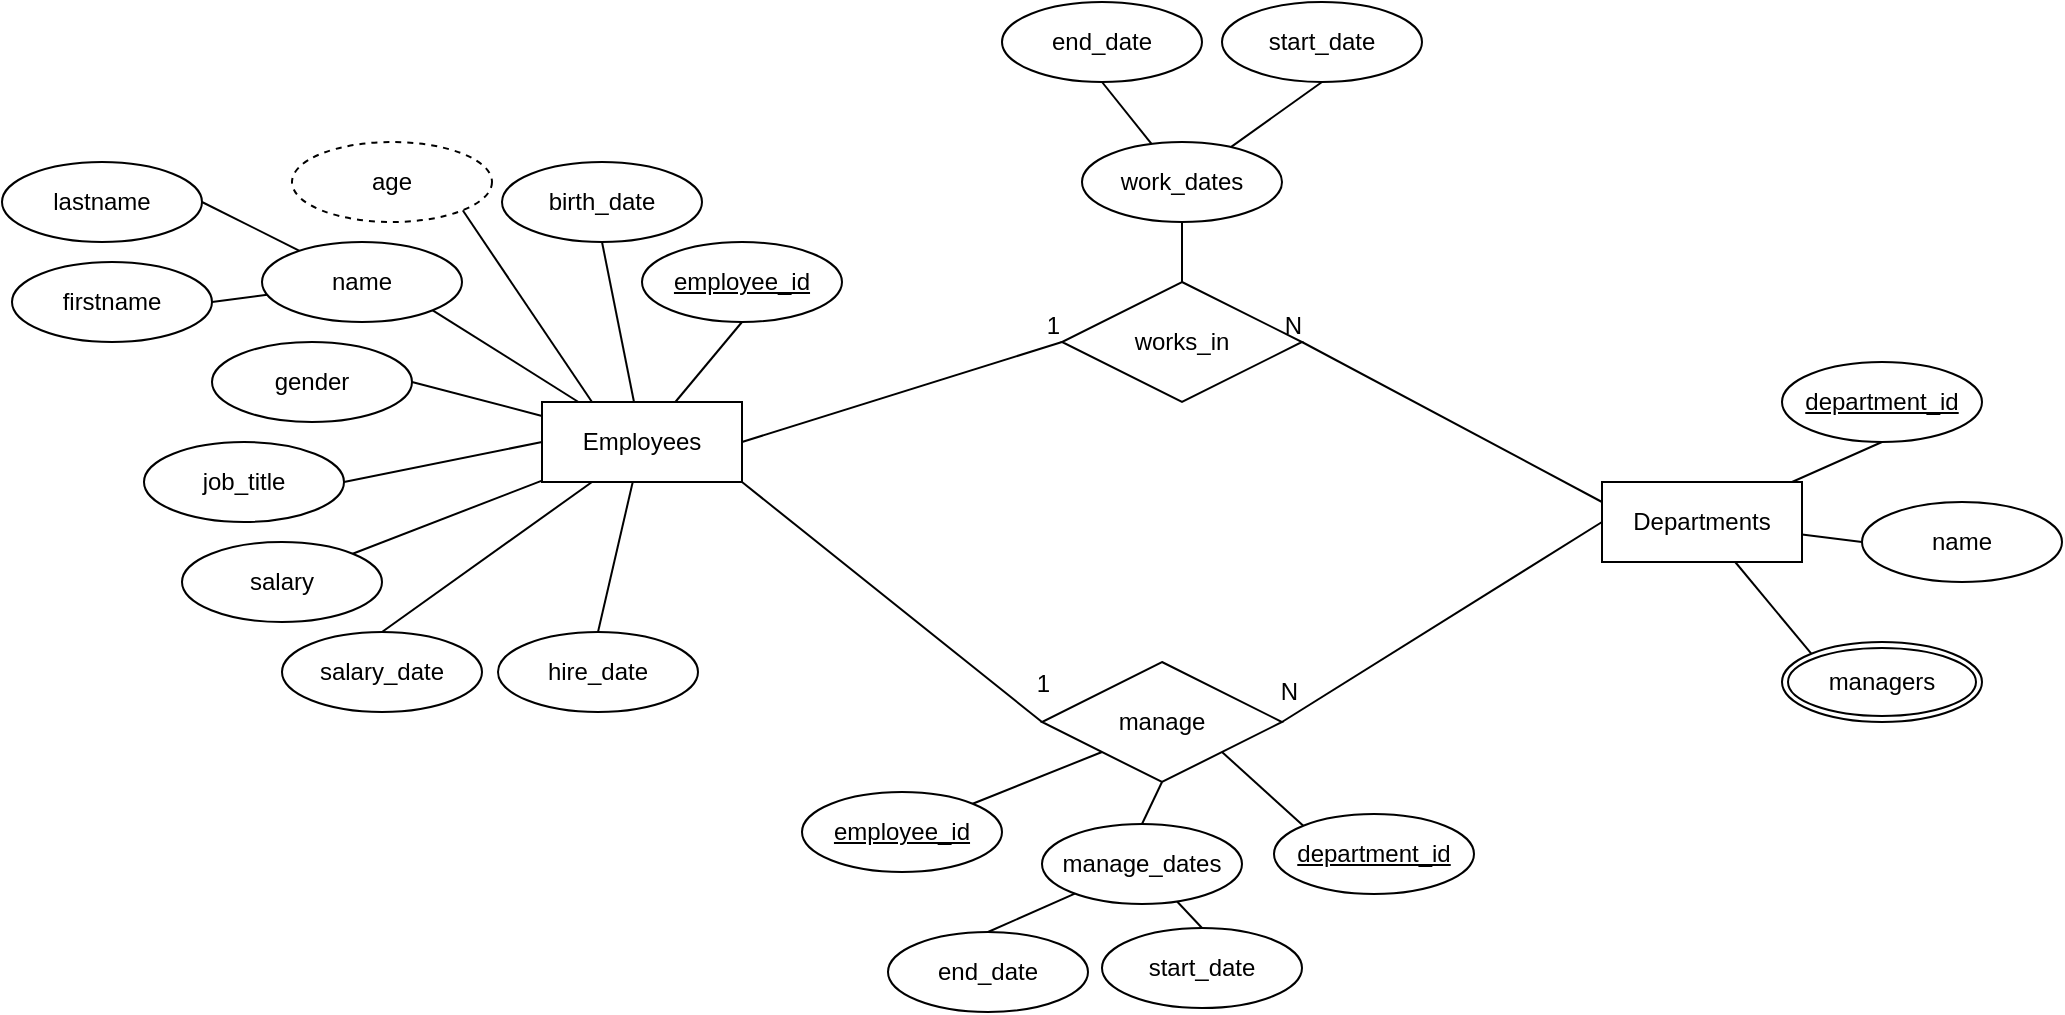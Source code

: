 <mxfile version="20.3.0" type="device"><diagram id="R2lEEEUBdFMjLlhIrx00" name="Page-1"><mxGraphModel dx="1053" dy="641" grid="0" gridSize="10" guides="1" tooltips="1" connect="1" arrows="1" fold="1" page="0" pageScale="1" pageWidth="850" pageHeight="1100" background="none" math="0" shadow="0" extFonts="Permanent Marker^https://fonts.googleapis.com/css?family=Permanent+Marker"><root><mxCell id="0"/><mxCell id="1" parent="0"/><mxCell id="q24Nrw4Vm7ib_FQOutk3-1" style="rounded=0;orthogonalLoop=1;jettySize=auto;html=1;entryX=0.5;entryY=1;entryDx=0;entryDy=0;endArrow=none;endFill=0;" parent="1" source="q24Nrw4Vm7ib_FQOutk3-8" target="q24Nrw4Vm7ib_FQOutk3-9" edge="1"><mxGeometry relative="1" as="geometry"/></mxCell><mxCell id="q24Nrw4Vm7ib_FQOutk3-2" style="edgeStyle=none;rounded=0;orthogonalLoop=1;jettySize=auto;html=1;entryX=0.5;entryY=1;entryDx=0;entryDy=0;endArrow=none;endFill=0;" parent="1" source="q24Nrw4Vm7ib_FQOutk3-8" target="q24Nrw4Vm7ib_FQOutk3-10" edge="1"><mxGeometry relative="1" as="geometry"/></mxCell><mxCell id="q24Nrw4Vm7ib_FQOutk3-3" style="edgeStyle=none;rounded=0;orthogonalLoop=1;jettySize=auto;html=1;entryX=1;entryY=1;entryDx=0;entryDy=0;endArrow=none;endFill=0;" parent="1" source="q24Nrw4Vm7ib_FQOutk3-8" target="q24Nrw4Vm7ib_FQOutk3-13" edge="1"><mxGeometry relative="1" as="geometry"/></mxCell><mxCell id="q24Nrw4Vm7ib_FQOutk3-4" style="edgeStyle=none;rounded=0;orthogonalLoop=1;jettySize=auto;html=1;entryX=1;entryY=0.5;entryDx=0;entryDy=0;endArrow=none;endFill=0;" parent="1" source="q24Nrw4Vm7ib_FQOutk3-8" target="q24Nrw4Vm7ib_FQOutk3-14" edge="1"><mxGeometry relative="1" as="geometry"/></mxCell><mxCell id="q24Nrw4Vm7ib_FQOutk3-5" style="edgeStyle=none;rounded=0;orthogonalLoop=1;jettySize=auto;html=1;entryX=1;entryY=0;entryDx=0;entryDy=0;endArrow=none;endFill=0;" parent="1" source="q24Nrw4Vm7ib_FQOutk3-8" target="q24Nrw4Vm7ib_FQOutk3-15" edge="1"><mxGeometry relative="1" as="geometry"/></mxCell><mxCell id="q24Nrw4Vm7ib_FQOutk3-6" style="edgeStyle=none;rounded=0;orthogonalLoop=1;jettySize=auto;html=1;entryX=0.5;entryY=0;entryDx=0;entryDy=0;endArrow=none;endFill=0;" parent="1" source="q24Nrw4Vm7ib_FQOutk3-8" target="q24Nrw4Vm7ib_FQOutk3-16" edge="1"><mxGeometry relative="1" as="geometry"/></mxCell><mxCell id="q24Nrw4Vm7ib_FQOutk3-7" style="edgeStyle=none;rounded=0;orthogonalLoop=1;jettySize=auto;html=1;exitX=0.25;exitY=0;exitDx=0;exitDy=0;entryX=1;entryY=1;entryDx=0;entryDy=0;endArrow=none;endFill=0;" parent="1" source="q24Nrw4Vm7ib_FQOutk3-8" target="q24Nrw4Vm7ib_FQOutk3-19" edge="1"><mxGeometry relative="1" as="geometry"/></mxCell><mxCell id="q24Nrw4Vm7ib_FQOutk3-8" value="Employees" style="whiteSpace=wrap;html=1;align=center;" parent="1" vertex="1"><mxGeometry x="280" y="220" width="100" height="40" as="geometry"/></mxCell><mxCell id="q24Nrw4Vm7ib_FQOutk3-9" value="employee_id" style="ellipse;whiteSpace=wrap;html=1;align=center;fontStyle=4;" parent="1" vertex="1"><mxGeometry x="330" y="140" width="100" height="40" as="geometry"/></mxCell><mxCell id="q24Nrw4Vm7ib_FQOutk3-10" value="birth_date" style="ellipse;whiteSpace=wrap;html=1;align=center;" parent="1" vertex="1"><mxGeometry x="260" y="100" width="100" height="40" as="geometry"/></mxCell><mxCell id="q24Nrw4Vm7ib_FQOutk3-11" style="edgeStyle=none;rounded=0;orthogonalLoop=1;jettySize=auto;html=1;entryX=1;entryY=0.5;entryDx=0;entryDy=0;endArrow=none;endFill=0;" parent="1" source="q24Nrw4Vm7ib_FQOutk3-13" target="q24Nrw4Vm7ib_FQOutk3-17" edge="1"><mxGeometry relative="1" as="geometry"/></mxCell><mxCell id="q24Nrw4Vm7ib_FQOutk3-12" style="edgeStyle=none;rounded=0;orthogonalLoop=1;jettySize=auto;html=1;entryX=1;entryY=0.5;entryDx=0;entryDy=0;endArrow=none;endFill=0;" parent="1" source="q24Nrw4Vm7ib_FQOutk3-13" target="q24Nrw4Vm7ib_FQOutk3-18" edge="1"><mxGeometry relative="1" as="geometry"/></mxCell><mxCell id="q24Nrw4Vm7ib_FQOutk3-13" value="name" style="ellipse;whiteSpace=wrap;html=1;align=center;" parent="1" vertex="1"><mxGeometry x="140" y="140" width="100" height="40" as="geometry"/></mxCell><mxCell id="q24Nrw4Vm7ib_FQOutk3-14" value="gender" style="ellipse;whiteSpace=wrap;html=1;align=center;" parent="1" vertex="1"><mxGeometry x="115" y="190" width="100" height="40" as="geometry"/></mxCell><mxCell id="q24Nrw4Vm7ib_FQOutk3-15" value="salary" style="ellipse;whiteSpace=wrap;html=1;align=center;" parent="1" vertex="1"><mxGeometry x="100" y="290" width="100" height="40" as="geometry"/></mxCell><mxCell id="q24Nrw4Vm7ib_FQOutk3-16" value="hire_date" style="ellipse;whiteSpace=wrap;html=1;align=center;" parent="1" vertex="1"><mxGeometry x="258" y="335" width="100" height="40" as="geometry"/></mxCell><mxCell id="q24Nrw4Vm7ib_FQOutk3-17" value="lastname" style="ellipse;whiteSpace=wrap;html=1;align=center;" parent="1" vertex="1"><mxGeometry x="10" y="100" width="100" height="40" as="geometry"/></mxCell><mxCell id="q24Nrw4Vm7ib_FQOutk3-18" value="firstname" style="ellipse;whiteSpace=wrap;html=1;align=center;" parent="1" vertex="1"><mxGeometry x="15" y="150" width="100" height="40" as="geometry"/></mxCell><mxCell id="q24Nrw4Vm7ib_FQOutk3-19" value="age" style="ellipse;whiteSpace=wrap;html=1;align=center;dashed=1;" parent="1" vertex="1"><mxGeometry x="155" y="90" width="100" height="40" as="geometry"/></mxCell><mxCell id="q24Nrw4Vm7ib_FQOutk3-20" style="edgeStyle=none;rounded=0;orthogonalLoop=1;jettySize=auto;html=1;exitX=1;exitY=0.5;exitDx=0;exitDy=0;entryX=0;entryY=0.5;entryDx=0;entryDy=0;endArrow=none;endFill=0;" parent="1" source="q24Nrw4Vm7ib_FQOutk3-172" target="q24Nrw4Vm7ib_FQOutk3-8" edge="1"><mxGeometry relative="1" as="geometry"><mxPoint x="190" y="260.0" as="sourcePoint"/></mxGeometry></mxCell><mxCell id="q24Nrw4Vm7ib_FQOutk3-23" value="" style="endArrow=none;html=1;rounded=0;entryX=0;entryY=0.5;entryDx=0;entryDy=0;exitX=1;exitY=1;exitDx=0;exitDy=0;" parent="1" source="q24Nrw4Vm7ib_FQOutk3-8" target="q24Nrw4Vm7ib_FQOutk3-22" edge="1"><mxGeometry relative="1" as="geometry"><mxPoint x="390" y="250" as="sourcePoint"/><mxPoint x="470" y="250" as="targetPoint"/></mxGeometry></mxCell><mxCell id="q24Nrw4Vm7ib_FQOutk3-24" value="1" style="resizable=0;html=1;align=right;verticalAlign=bottom;" parent="q24Nrw4Vm7ib_FQOutk3-23" connectable="0" vertex="1"><mxGeometry x="1" relative="1" as="geometry"><mxPoint x="5" y="-10" as="offset"/></mxGeometry></mxCell><mxCell id="q24Nrw4Vm7ib_FQOutk3-30" style="edgeStyle=none;rounded=0;orthogonalLoop=1;jettySize=auto;html=1;entryX=0;entryY=0.5;entryDx=0;entryDy=0;endArrow=none;endFill=0;" parent="1" source="q24Nrw4Vm7ib_FQOutk3-33" target="q24Nrw4Vm7ib_FQOutk3-34" edge="1"><mxGeometry relative="1" as="geometry"/></mxCell><mxCell id="q24Nrw4Vm7ib_FQOutk3-31" style="edgeStyle=none;rounded=0;orthogonalLoop=1;jettySize=auto;html=1;entryX=0.5;entryY=1;entryDx=0;entryDy=0;endArrow=none;endFill=0;" parent="1" source="q24Nrw4Vm7ib_FQOutk3-33" target="q24Nrw4Vm7ib_FQOutk3-35" edge="1"><mxGeometry relative="1" as="geometry"/></mxCell><mxCell id="q24Nrw4Vm7ib_FQOutk3-32" style="edgeStyle=none;rounded=0;orthogonalLoop=1;jettySize=auto;html=1;entryX=0;entryY=0;entryDx=0;entryDy=0;endArrow=none;endFill=0;" parent="1" source="q24Nrw4Vm7ib_FQOutk3-33" target="q24Nrw4Vm7ib_FQOutk3-36" edge="1"><mxGeometry relative="1" as="geometry"/></mxCell><mxCell id="q24Nrw4Vm7ib_FQOutk3-33" value="Departments" style="whiteSpace=wrap;html=1;align=center;" parent="1" vertex="1"><mxGeometry x="810" y="260" width="100" height="40" as="geometry"/></mxCell><mxCell id="q24Nrw4Vm7ib_FQOutk3-34" value="name" style="ellipse;whiteSpace=wrap;html=1;align=center;" parent="1" vertex="1"><mxGeometry x="940" y="270" width="100" height="40" as="geometry"/></mxCell><mxCell id="q24Nrw4Vm7ib_FQOutk3-35" value="department_id" style="ellipse;whiteSpace=wrap;html=1;align=center;fontStyle=4;" parent="1" vertex="1"><mxGeometry x="900" y="200" width="100" height="40" as="geometry"/></mxCell><mxCell id="q24Nrw4Vm7ib_FQOutk3-36" value="managers" style="ellipse;shape=doubleEllipse;margin=3;whiteSpace=wrap;html=1;align=center;" parent="1" vertex="1"><mxGeometry x="900" y="340" width="100" height="40" as="geometry"/></mxCell><mxCell id="q24Nrw4Vm7ib_FQOutk3-27" value="" style="endArrow=none;html=1;rounded=0;entryX=1;entryY=0.5;entryDx=0;entryDy=0;exitX=0;exitY=0.5;exitDx=0;exitDy=0;" parent="1" source="q24Nrw4Vm7ib_FQOutk3-33" target="q24Nrw4Vm7ib_FQOutk3-22" edge="1"><mxGeometry relative="1" as="geometry"><mxPoint x="690" y="250" as="sourcePoint"/><mxPoint x="670" y="260" as="targetPoint"/></mxGeometry></mxCell><mxCell id="q24Nrw4Vm7ib_FQOutk3-28" value="N" style="resizable=0;html=1;align=right;verticalAlign=bottom;" parent="q24Nrw4Vm7ib_FQOutk3-27" connectable="0" vertex="1"><mxGeometry x="1" relative="1" as="geometry"><mxPoint x="8" y="-6" as="offset"/></mxGeometry></mxCell><mxCell id="q24Nrw4Vm7ib_FQOutk3-41" style="edgeStyle=none;rounded=0;orthogonalLoop=1;jettySize=auto;html=1;entryX=0.5;entryY=0;entryDx=0;entryDy=0;endArrow=none;endFill=0;" parent="1" source="q24Nrw4Vm7ib_FQOutk3-43" target="q24Nrw4Vm7ib_FQOutk3-44" edge="1"><mxGeometry relative="1" as="geometry"/></mxCell><mxCell id="q24Nrw4Vm7ib_FQOutk3-42" style="edgeStyle=none;rounded=0;orthogonalLoop=1;jettySize=auto;html=1;entryX=0.5;entryY=0;entryDx=0;entryDy=0;endArrow=none;endFill=0;" parent="1" source="q24Nrw4Vm7ib_FQOutk3-43" target="q24Nrw4Vm7ib_FQOutk3-45" edge="1"><mxGeometry relative="1" as="geometry"/></mxCell><mxCell id="q24Nrw4Vm7ib_FQOutk3-46" style="rounded=0;orthogonalLoop=1;jettySize=auto;html=1;exitX=0.5;exitY=0;exitDx=0;exitDy=0;entryX=0.5;entryY=1;entryDx=0;entryDy=0;endArrow=none;endFill=0;" parent="1" source="q24Nrw4Vm7ib_FQOutk3-43" target="q24Nrw4Vm7ib_FQOutk3-22" edge="1"><mxGeometry relative="1" as="geometry"/></mxCell><mxCell id="q24Nrw4Vm7ib_FQOutk3-43" value="manage_dates" style="ellipse;whiteSpace=wrap;html=1;align=center;" parent="1" vertex="1"><mxGeometry x="530" y="431" width="100" height="40" as="geometry"/></mxCell><mxCell id="q24Nrw4Vm7ib_FQOutk3-44" value="start_date" style="ellipse;whiteSpace=wrap;html=1;align=center;" parent="1" vertex="1"><mxGeometry x="560" y="483" width="100" height="40" as="geometry"/></mxCell><mxCell id="q24Nrw4Vm7ib_FQOutk3-45" value="end_date" style="ellipse;whiteSpace=wrap;html=1;align=center;" parent="1" vertex="1"><mxGeometry x="453" y="485" width="100" height="40" as="geometry"/></mxCell><mxCell id="q24Nrw4Vm7ib_FQOutk3-66" style="edgeStyle=none;rounded=0;orthogonalLoop=1;jettySize=auto;html=1;exitX=1;exitY=1;exitDx=0;exitDy=0;entryX=0;entryY=0;entryDx=0;entryDy=0;endArrow=none;endFill=0;" parent="1" source="q24Nrw4Vm7ib_FQOutk3-22" target="q24Nrw4Vm7ib_FQOutk3-86" edge="1"><mxGeometry relative="1" as="geometry"><mxPoint x="664.645" y="425.858" as="targetPoint"/></mxGeometry></mxCell><mxCell id="q24Nrw4Vm7ib_FQOutk3-22" value="manage" style="shape=rhombus;perimeter=rhombusPerimeter;whiteSpace=wrap;html=1;align=center;" parent="1" vertex="1"><mxGeometry x="530" y="350" width="120" height="60" as="geometry"/></mxCell><mxCell id="q24Nrw4Vm7ib_FQOutk3-52" value="" style="endArrow=none;html=1;rounded=0;entryX=0;entryY=0.5;entryDx=0;entryDy=0;exitX=1;exitY=0.5;exitDx=0;exitDy=0;" parent="1" source="q24Nrw4Vm7ib_FQOutk3-8" target="q24Nrw4Vm7ib_FQOutk3-56" edge="1"><mxGeometry relative="1" as="geometry"><mxPoint x="340" y="50.0" as="sourcePoint"/><mxPoint x="470" y="120" as="targetPoint"/></mxGeometry></mxCell><mxCell id="q24Nrw4Vm7ib_FQOutk3-53" value="1" style="resizable=0;html=1;align=right;verticalAlign=bottom;" parent="q24Nrw4Vm7ib_FQOutk3-52" connectable="0" vertex="1"><mxGeometry x="1" relative="1" as="geometry"/></mxCell><mxCell id="q24Nrw4Vm7ib_FQOutk3-54" value="" style="endArrow=none;html=1;rounded=0;entryX=1;entryY=0.5;entryDx=0;entryDy=0;exitX=0;exitY=0.25;exitDx=0;exitDy=0;" parent="1" source="q24Nrw4Vm7ib_FQOutk3-33" target="q24Nrw4Vm7ib_FQOutk3-56" edge="1"><mxGeometry relative="1" as="geometry"><mxPoint x="760" y="80.0" as="sourcePoint"/><mxPoint x="670" y="130" as="targetPoint"/></mxGeometry></mxCell><mxCell id="q24Nrw4Vm7ib_FQOutk3-55" value="N" style="resizable=0;html=1;align=right;verticalAlign=bottom;" parent="q24Nrw4Vm7ib_FQOutk3-54" connectable="0" vertex="1"><mxGeometry x="1" relative="1" as="geometry"/></mxCell><mxCell id="q24Nrw4Vm7ib_FQOutk3-56" value="works_in" style="shape=rhombus;perimeter=rhombusPerimeter;whiteSpace=wrap;html=1;align=center;" parent="1" vertex="1"><mxGeometry x="540" y="160" width="120" height="60" as="geometry"/></mxCell><mxCell id="q24Nrw4Vm7ib_FQOutk3-57" style="edgeStyle=none;rounded=0;orthogonalLoop=1;jettySize=auto;html=1;entryX=0.5;entryY=1;entryDx=0;entryDy=0;endArrow=none;endFill=0;" parent="1" source="q24Nrw4Vm7ib_FQOutk3-59" target="q24Nrw4Vm7ib_FQOutk3-60" edge="1"><mxGeometry relative="1" as="geometry"/></mxCell><mxCell id="q24Nrw4Vm7ib_FQOutk3-58" style="edgeStyle=none;rounded=0;orthogonalLoop=1;jettySize=auto;html=1;entryX=0.5;entryY=1;entryDx=0;entryDy=0;endArrow=none;endFill=0;" parent="1" source="q24Nrw4Vm7ib_FQOutk3-59" target="q24Nrw4Vm7ib_FQOutk3-61" edge="1"><mxGeometry relative="1" as="geometry"/></mxCell><mxCell id="q24Nrw4Vm7ib_FQOutk3-62" style="edgeStyle=none;rounded=0;orthogonalLoop=1;jettySize=auto;html=1;exitX=0.5;exitY=1;exitDx=0;exitDy=0;entryX=0.5;entryY=0;entryDx=0;entryDy=0;endArrow=none;endFill=0;" parent="1" source="q24Nrw4Vm7ib_FQOutk3-59" target="q24Nrw4Vm7ib_FQOutk3-56" edge="1"><mxGeometry relative="1" as="geometry"/></mxCell><mxCell id="q24Nrw4Vm7ib_FQOutk3-59" value="work_dates" style="ellipse;whiteSpace=wrap;html=1;align=center;" parent="1" vertex="1"><mxGeometry x="550" y="90" width="100" height="40" as="geometry"/></mxCell><mxCell id="q24Nrw4Vm7ib_FQOutk3-60" value="start_date" style="ellipse;whiteSpace=wrap;html=1;align=center;" parent="1" vertex="1"><mxGeometry x="620" y="20" width="100" height="40" as="geometry"/></mxCell><mxCell id="q24Nrw4Vm7ib_FQOutk3-61" value="end_date" style="ellipse;whiteSpace=wrap;html=1;align=center;" parent="1" vertex="1"><mxGeometry x="510" y="20" width="100" height="40" as="geometry"/></mxCell><mxCell id="q24Nrw4Vm7ib_FQOutk3-86" value="department_id" style="ellipse;whiteSpace=wrap;html=1;align=center;fontStyle=4;" parent="1" vertex="1"><mxGeometry x="646" y="426" width="100" height="40" as="geometry"/></mxCell><mxCell id="q24Nrw4Vm7ib_FQOutk3-171" style="edgeStyle=none;rounded=0;orthogonalLoop=1;jettySize=auto;html=1;exitX=0.5;exitY=0;exitDx=0;exitDy=0;entryX=0.25;entryY=1;entryDx=0;entryDy=0;endArrow=none;endFill=0;" parent="1" source="q24Nrw4Vm7ib_FQOutk3-170" target="q24Nrw4Vm7ib_FQOutk3-8" edge="1"><mxGeometry relative="1" as="geometry"/></mxCell><mxCell id="q24Nrw4Vm7ib_FQOutk3-170" value="salary_date" style="ellipse;whiteSpace=wrap;html=1;align=center;" parent="1" vertex="1"><mxGeometry x="150" y="335" width="100" height="40" as="geometry"/></mxCell><mxCell id="q24Nrw4Vm7ib_FQOutk3-172" value="job_title" style="ellipse;whiteSpace=wrap;html=1;align=center;" parent="1" vertex="1"><mxGeometry x="81" y="240" width="100" height="40" as="geometry"/></mxCell><mxCell id="q24Nrw4Vm7ib_FQOutk3-174" style="edgeStyle=none;rounded=0;orthogonalLoop=1;jettySize=auto;html=1;exitX=1;exitY=0;exitDx=0;exitDy=0;entryX=0;entryY=1;entryDx=0;entryDy=0;endArrow=none;endFill=0;" parent="1" source="q24Nrw4Vm7ib_FQOutk3-173" target="q24Nrw4Vm7ib_FQOutk3-22" edge="1"><mxGeometry relative="1" as="geometry"/></mxCell><mxCell id="q24Nrw4Vm7ib_FQOutk3-173" value="employee_id" style="ellipse;whiteSpace=wrap;html=1;align=center;fontStyle=4;" parent="1" vertex="1"><mxGeometry x="410" y="415" width="100" height="40" as="geometry"/></mxCell></root></mxGraphModel></diagram></mxfile>